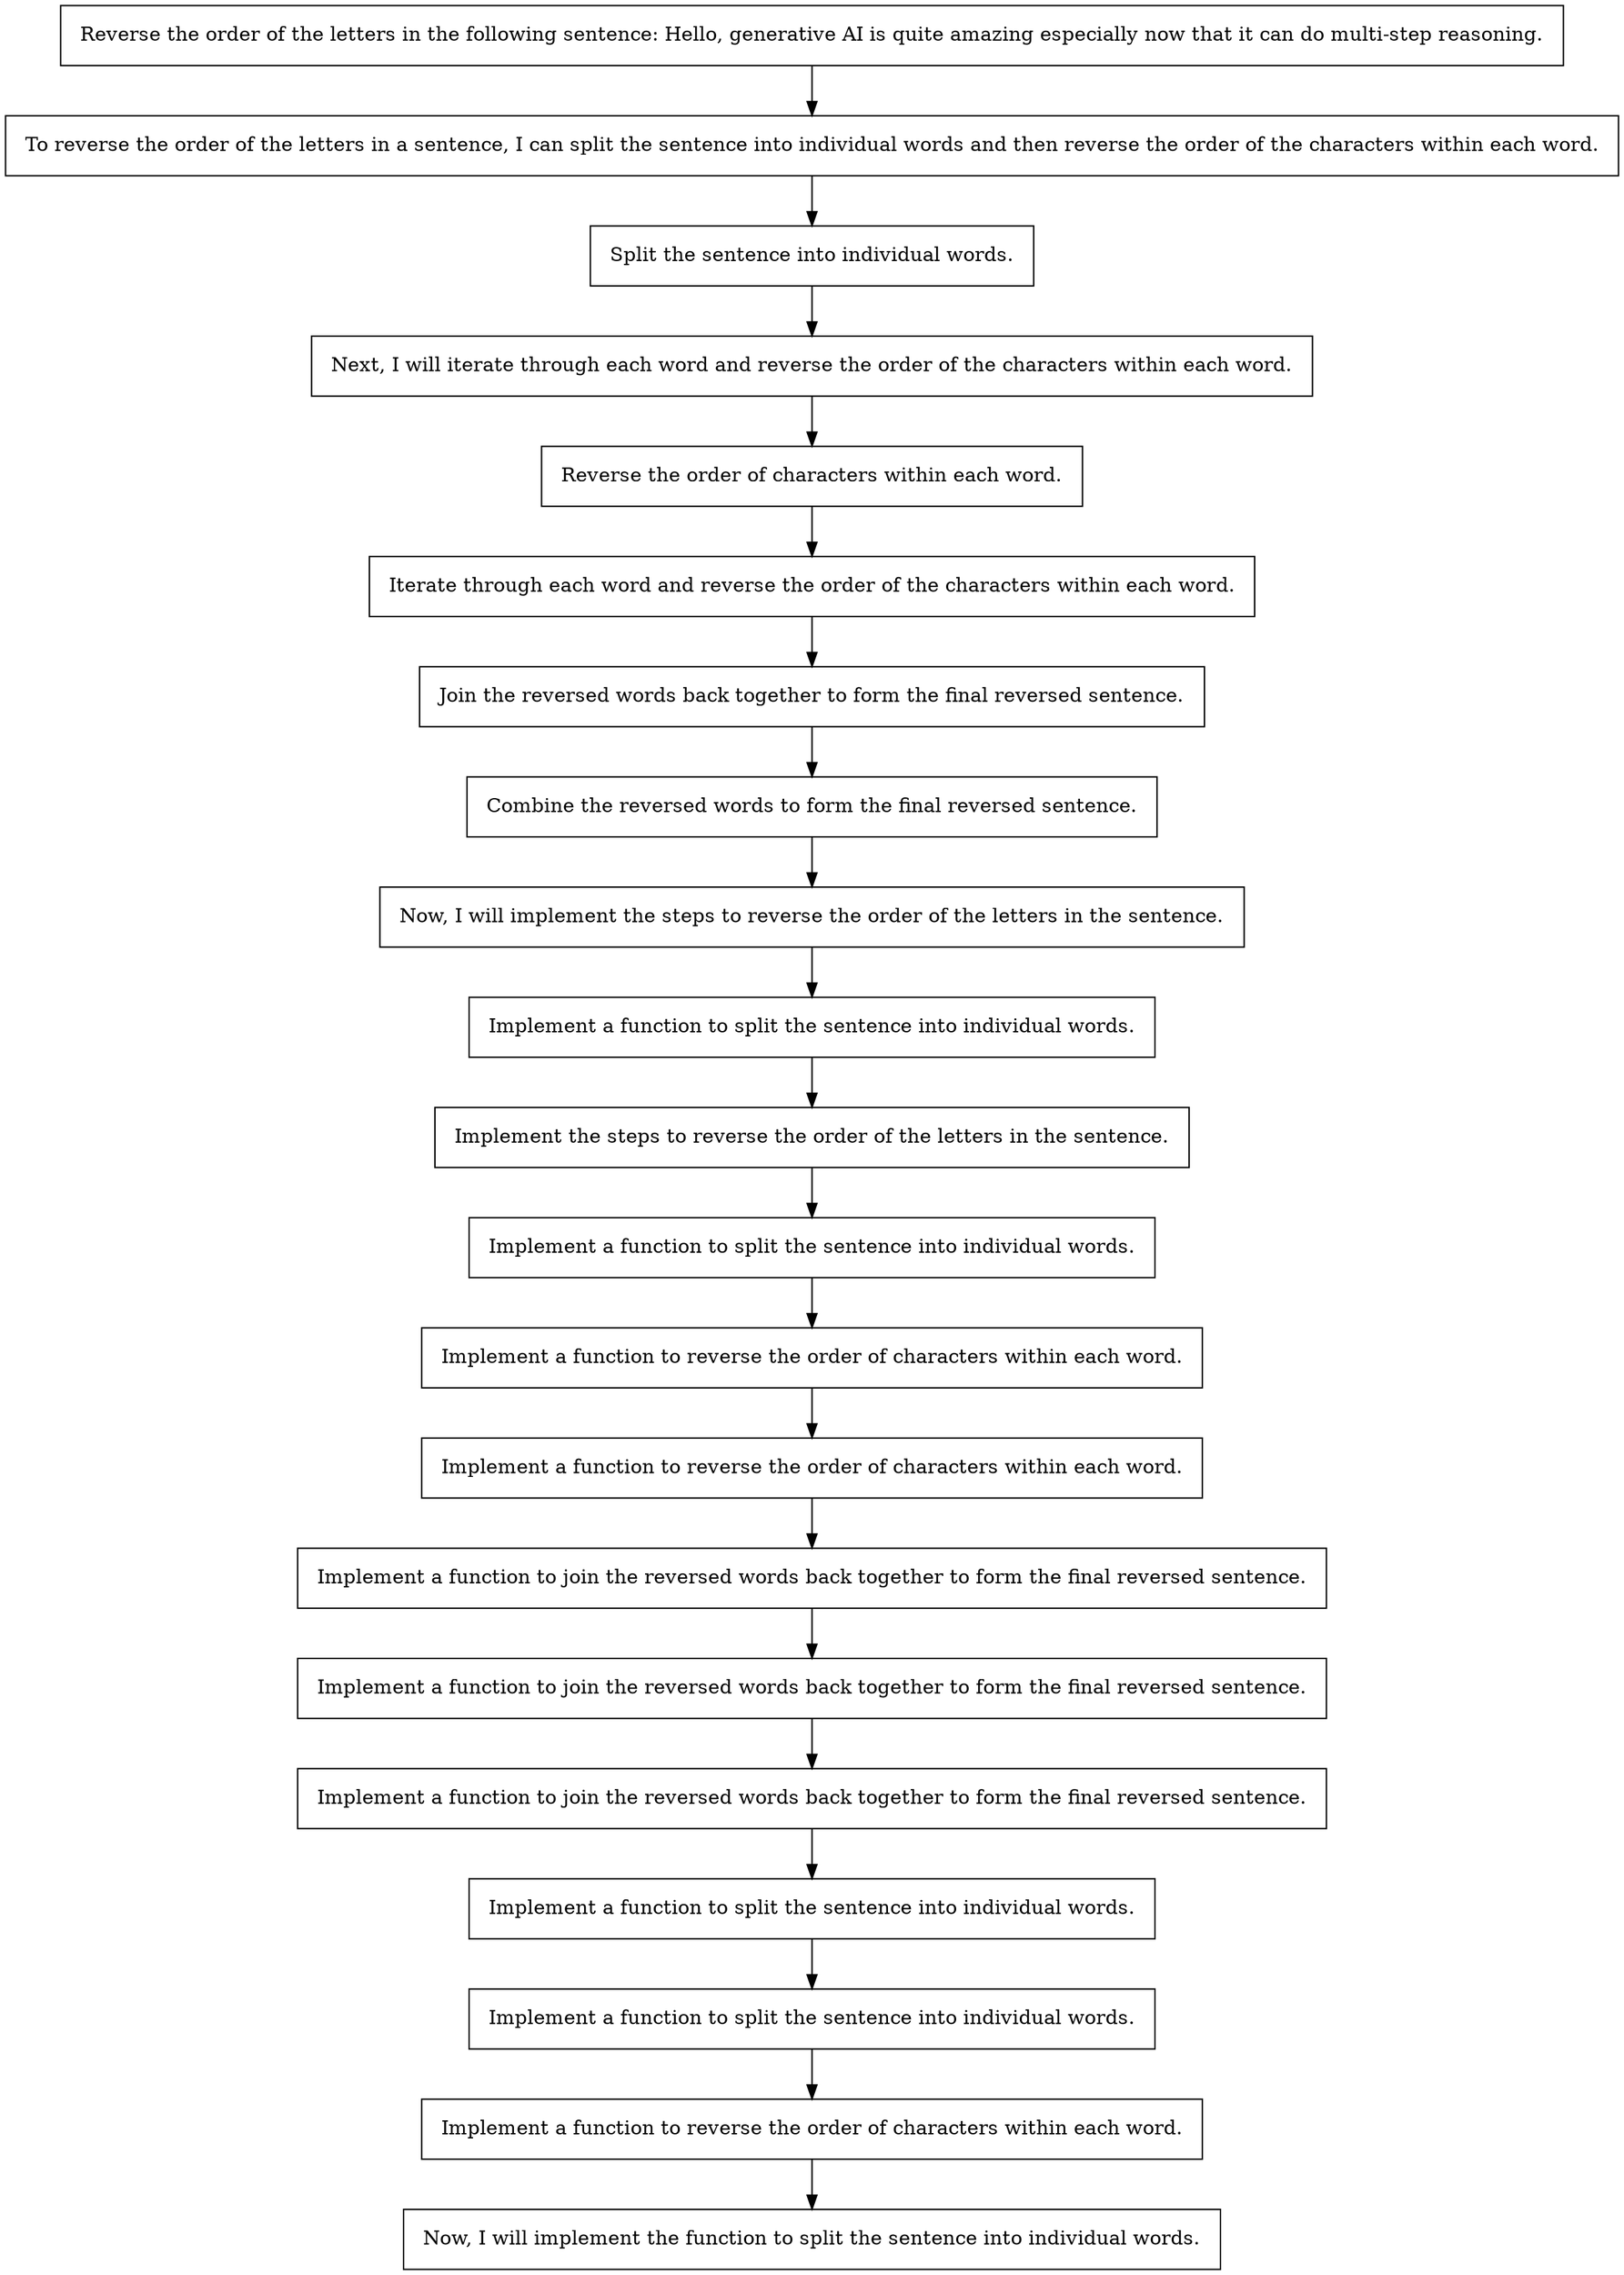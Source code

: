 digraph {
	node [fixedsize=false height=0 margin="0.2,0.2" shape=box width=3]
	1377893031936 [label="Reverse the order of the letters in the following sentence: Hello, generative AI is quite amazing especially now that it can do multi-step reasoning."]
	1377893031936 -> 1377867921360
	1377867921360 [label="To reverse the order of the letters in a sentence, I can split the sentence into individual words and then reverse the order of the characters within each word."]
	1377867921360 -> 1377893028672
	1377893028672 [label="Split the sentence into individual words."]
	1377893028672 -> 1377877973120
	1377877973120 [label="Next, I will iterate through each word and reverse the order of the characters within each word."]
	1377877973120 -> 1377877972496
	1377877972496 [label="Reverse the order of characters within each word."]
	1377877972496 -> 1377889364656
	1377889364656 [label="Iterate through each word and reverse the order of the characters within each word."]
	1377889364656 -> 1377892587456
	1377892587456 [label="Join the reversed words back together to form the final reversed sentence."]
	1377892587456 -> 1377892587024
	1377892587024 [label="Combine the reversed words to form the final reversed sentence."]
	1377892587024 -> 1377893035632
	1377893035632 [label="Now, I will implement the steps to reverse the order of the letters in the sentence."]
	1377893035632 -> 1377895354336
	1377895354336 [label="Implement a function to split the sentence into individual words."]
	1377895354336 -> 1377891282592
	1377891282592 [label="Implement the steps to reverse the order of the letters in the sentence."]
	1377891282592 -> 1377895351936
	1377895351936 [label="Implement a function to split the sentence into individual words."]
	1377895351936 -> 1377894154992
	1377894154992 [label="Implement a function to reverse the order of characters within each word."]
	1377894154992 -> 1377916716864
	1377916716864 [label="Implement a function to reverse the order of characters within each word."]
	1377916716864 -> 1377873871600
	1377873871600 [label="Implement a function to join the reversed words back together to form the final reversed sentence."]
	1377873871600 -> 1377891763552
	1377891763552 [label="Implement a function to join the reversed words back together to form the final reversed sentence."]
	1377891763552 -> 1377916093792
	1377916093792 [label="Implement a function to join the reversed words back together to form the final reversed sentence."]
	1377916093792 -> 1377894155472
	1377894155472 [label="Implement a function to split the sentence into individual words."]
	1377894155472 -> 1377894367648
	1377894367648 [label="Implement a function to split the sentence into individual words."]
	1377894367648 -> 1377893185920
	1377893185920 [label="Implement a function to reverse the order of characters within each word."]
	1377893185920 -> 1377916530336
	1377916530336 [label="Now, I will implement the function to split the sentence into individual words."]
}
